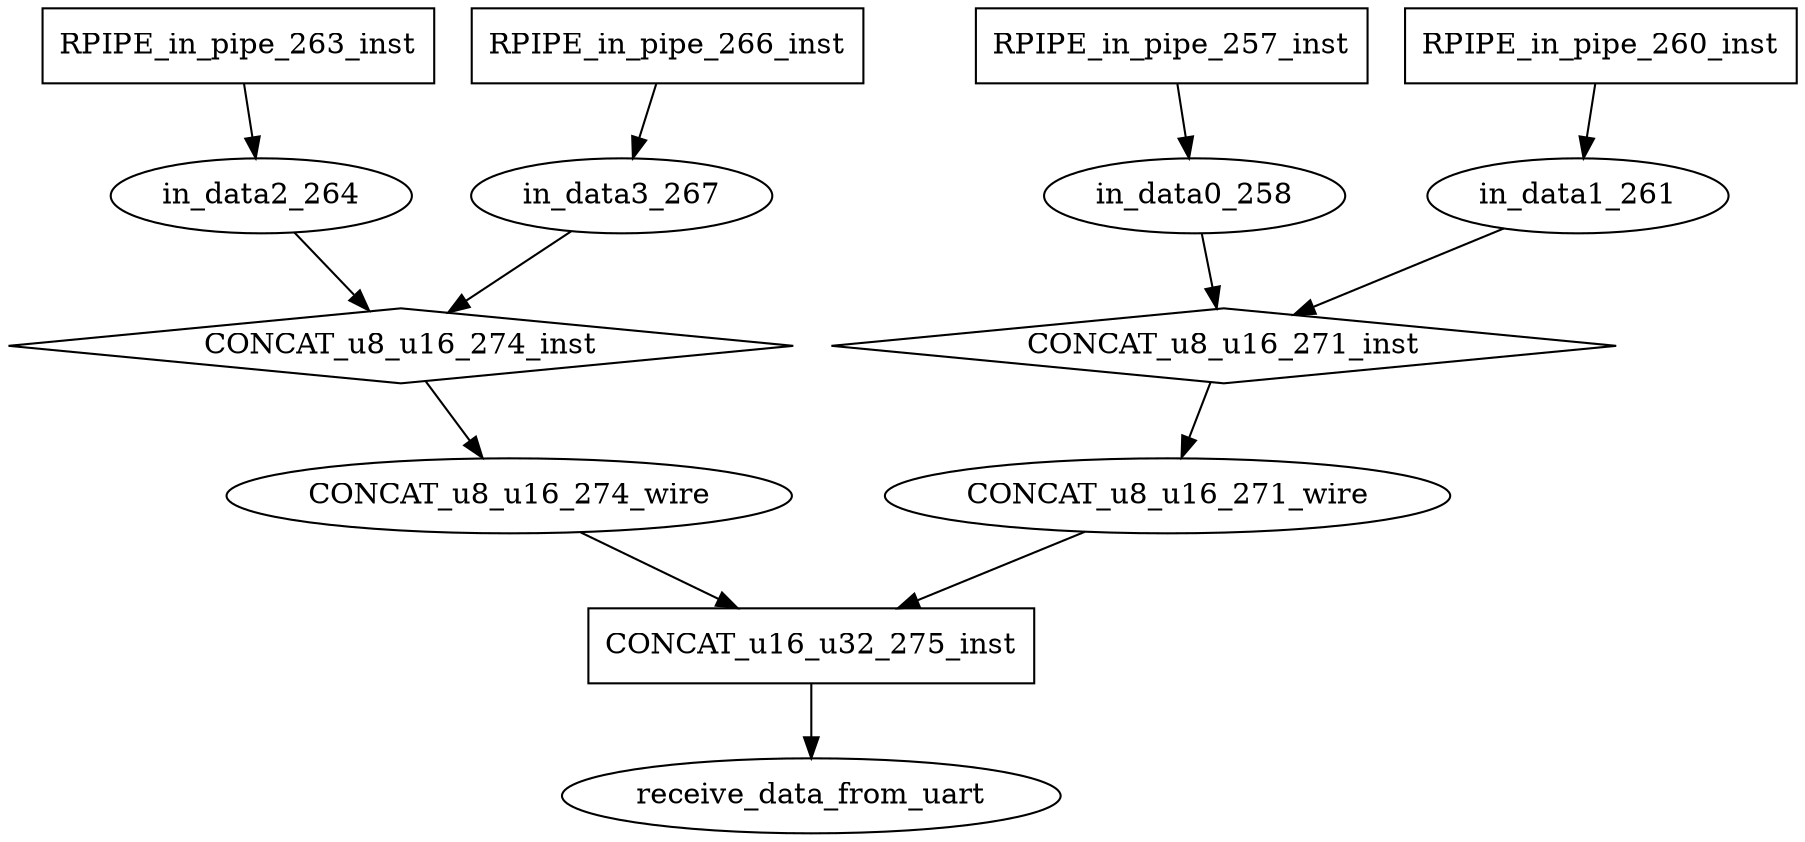 digraph data_path {
  CONCAT_u8_u16_271_wire [shape=ellipse];
  CONCAT_u8_u16_274_wire [shape=ellipse];
  in_data0_258 [shape=ellipse];
  in_data1_261 [shape=ellipse];
  in_data2_264 [shape=ellipse];
  in_data3_267 [shape=ellipse];
  CONCAT_u16_u32_275_inst [shape=rectangle];
CONCAT_u8_u16_271_wire  -> CONCAT_u16_u32_275_inst;
CONCAT_u8_u16_274_wire  -> CONCAT_u16_u32_275_inst;
CONCAT_u16_u32_275_inst -> receive_data_from_uart;
  CONCAT_u8_u16_271_inst [shape=diamond];
in_data0_258  -> CONCAT_u8_u16_271_inst;
in_data1_261  -> CONCAT_u8_u16_271_inst;
CONCAT_u8_u16_271_inst -> CONCAT_u8_u16_271_wire;
  CONCAT_u8_u16_274_inst [shape=diamond];
in_data2_264  -> CONCAT_u8_u16_274_inst;
in_data3_267  -> CONCAT_u8_u16_274_inst;
CONCAT_u8_u16_274_inst -> CONCAT_u8_u16_274_wire;
  RPIPE_in_pipe_257_inst [shape=rectangle];
RPIPE_in_pipe_257_inst -> in_data0_258;
  RPIPE_in_pipe_260_inst [shape=rectangle];
RPIPE_in_pipe_260_inst -> in_data1_261;
  RPIPE_in_pipe_263_inst [shape=rectangle];
RPIPE_in_pipe_263_inst -> in_data2_264;
  RPIPE_in_pipe_266_inst [shape=rectangle];
RPIPE_in_pipe_266_inst -> in_data3_267;
}
